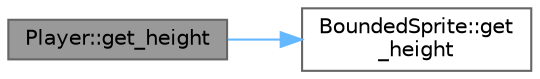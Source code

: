 digraph "Player::get_height"
{
 // LATEX_PDF_SIZE
  bgcolor="transparent";
  edge [fontname=Helvetica,fontsize=10,labelfontname=Helvetica,labelfontsize=10];
  node [fontname=Helvetica,fontsize=10,shape=box,height=0.2,width=0.4];
  rankdir="LR";
  Node1 [id="Node000001",label="Player::get_height",height=0.2,width=0.4,color="gray40", fillcolor="grey60", style="filled", fontcolor="black",tooltip=" "];
  Node1 -> Node2 [id="edge1_Node000001_Node000002",color="steelblue1",style="solid",tooltip=" "];
  Node2 [id="Node000002",label="BoundedSprite::get\l_height",height=0.2,width=0.4,color="grey40", fillcolor="white", style="filled",URL="$d2/d1f/classBoundedSprite.html#abe2338f123f6410aecdffdf62562ed9d",tooltip=" "];
}
